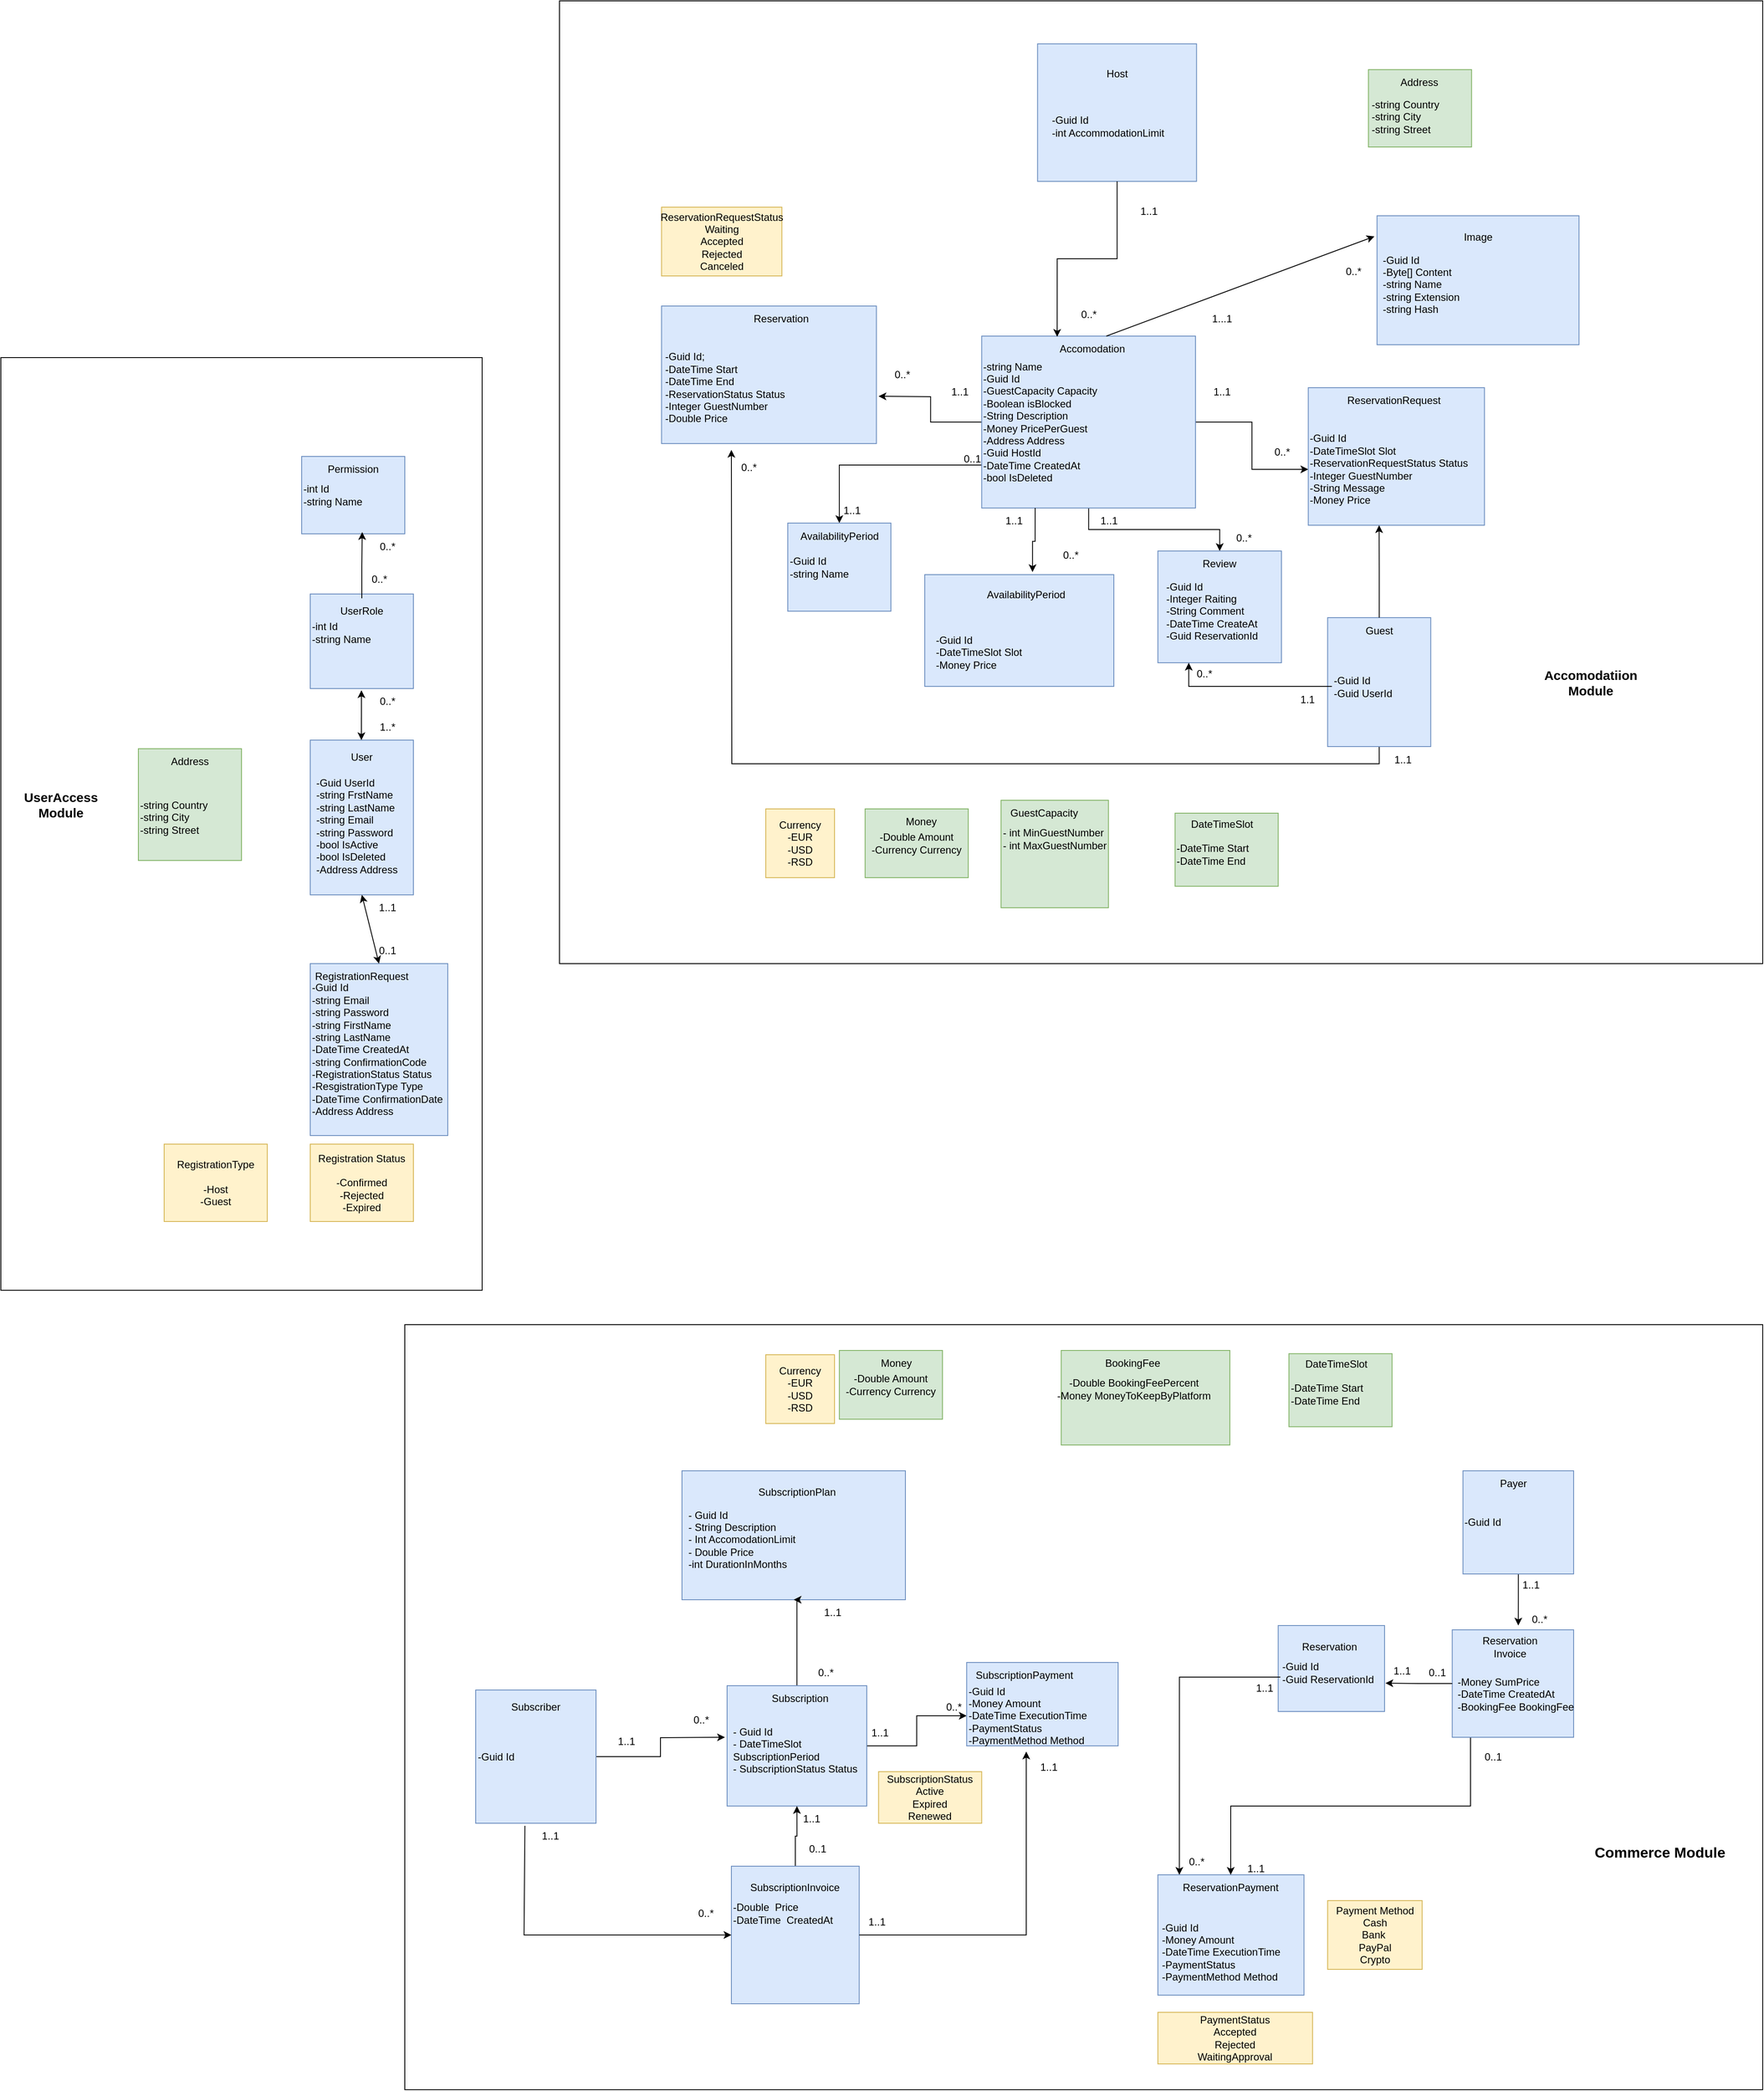 <mxfile version="24.4.4" type="device">
  <diagram id="bNPouM0vz3ZF6XvJMi3C" name="Page-2">
    <mxGraphModel dx="3240" dy="2343" grid="1" gridSize="10" guides="1" tooltips="1" connect="1" arrows="1" fold="1" page="1" pageScale="1" pageWidth="850" pageHeight="1100" math="0" shadow="0">
      <root>
        <mxCell id="0" />
        <mxCell id="1" parent="0" />
        <mxCell id="r60G-aCB3z16SjiiiJXv-68" value="" style="rounded=0;whiteSpace=wrap;html=1;" vertex="1" parent="1">
          <mxGeometry x="-100" y="-600" width="1400" height="1120" as="geometry" />
        </mxCell>
        <mxCell id="r60G-aCB3z16SjiiiJXv-67" value="" style="rounded=0;whiteSpace=wrap;html=1;" vertex="1" parent="1">
          <mxGeometry x="-280" y="940" width="1580" height="890" as="geometry" />
        </mxCell>
        <mxCell id="r60G-aCB3z16SjiiiJXv-46" value="" style="rounded=0;whiteSpace=wrap;html=1;fillColor=#d5e8d4;strokeColor=#82b366;" vertex="1" parent="1">
          <mxGeometry x="483.75" y="970" width="196.25" height="110" as="geometry" />
        </mxCell>
        <mxCell id="FAhRWrUTWEvxomt6O1hr-18" value="" style="rounded=0;whiteSpace=wrap;html=1;" parent="1" vertex="1">
          <mxGeometry x="-750" y="-185" width="560" height="1085" as="geometry" />
        </mxCell>
        <mxCell id="_s0GfuelR8Pv6rUaRuN1-4" value="" style="rounded=0;whiteSpace=wrap;html=1;fillColor=#dae8fc;strokeColor=#6c8ebf;" parent="1" vertex="1">
          <mxGeometry x="-390" y="260" width="120" height="180" as="geometry" />
        </mxCell>
        <mxCell id="_s0GfuelR8Pv6rUaRuN1-5" value="-Guid Id&lt;br&gt;-string Email&lt;br&gt;-string Password&lt;br&gt;-string FirstName&lt;br&gt;-string LastName&lt;br&gt;-DateTime CreatedAt&lt;br&gt;-string ConfirmationCode&lt;br&gt;-RegistrationStatus Status&lt;div&gt;-ResgistrationType Type&lt;/div&gt;&lt;div&gt;-DateTime ConfirmationDate&lt;/div&gt;&lt;div&gt;-Address Address&lt;/div&gt;" style="rounded=0;whiteSpace=wrap;html=1;fillColor=#dae8fc;strokeColor=#6c8ebf;align=left;" parent="1" vertex="1">
          <mxGeometry x="-390" y="520" width="160" height="200" as="geometry" />
        </mxCell>
        <mxCell id="_s0GfuelR8Pv6rUaRuN1-6" value="Registration Status&lt;br&gt;&lt;br&gt;-Confirmed&lt;br&gt;-Rejected&lt;br&gt;-Expired" style="rounded=0;whiteSpace=wrap;html=1;fillColor=#fff2cc;strokeColor=#d6b656;" parent="1" vertex="1">
          <mxGeometry x="-390" y="730" width="120" height="90" as="geometry" />
        </mxCell>
        <mxCell id="_s0GfuelR8Pv6rUaRuN1-7" value="" style="rounded=0;whiteSpace=wrap;html=1;fillColor=#dae8fc;strokeColor=#6c8ebf;" parent="1" vertex="1">
          <mxGeometry x="-390" y="90" width="120" height="110" as="geometry" />
        </mxCell>
        <mxCell id="_s0GfuelR8Pv6rUaRuN1-9" value="" style="endArrow=classic;startArrow=classic;html=1;rounded=0;entryX=0.5;entryY=1;entryDx=0;entryDy=0;exitX=0.5;exitY=0;exitDx=0;exitDy=0;" parent="1" source="_s0GfuelR8Pv6rUaRuN1-5" target="_s0GfuelR8Pv6rUaRuN1-4" edge="1">
          <mxGeometry width="50" height="50" relative="1" as="geometry">
            <mxPoint x="-340" y="380" as="sourcePoint" />
            <mxPoint x="-290" y="330" as="targetPoint" />
          </mxGeometry>
        </mxCell>
        <mxCell id="_s0GfuelR8Pv6rUaRuN1-10" value="1..1" style="text;html=1;strokeColor=none;fillColor=none;align=center;verticalAlign=middle;whiteSpace=wrap;rounded=0;" parent="1" vertex="1">
          <mxGeometry x="-330" y="440" width="60" height="30" as="geometry" />
        </mxCell>
        <mxCell id="_s0GfuelR8Pv6rUaRuN1-11" value="0..1" style="text;html=1;strokeColor=none;fillColor=none;align=center;verticalAlign=middle;whiteSpace=wrap;rounded=0;" parent="1" vertex="1">
          <mxGeometry x="-330" y="490" width="60" height="30" as="geometry" />
        </mxCell>
        <mxCell id="_s0GfuelR8Pv6rUaRuN1-12" value="" style="endArrow=classic;startArrow=classic;html=1;rounded=0;exitX=0.583;exitY=0;exitDx=0;exitDy=0;exitPerimeter=0;" parent="1" edge="1">
          <mxGeometry width="50" height="50" relative="1" as="geometry">
            <mxPoint x="-330.5" y="260" as="sourcePoint" />
            <mxPoint x="-330.46" y="202" as="targetPoint" />
          </mxGeometry>
        </mxCell>
        <mxCell id="_s0GfuelR8Pv6rUaRuN1-13" value="1..*" style="text;html=1;strokeColor=none;fillColor=none;align=center;verticalAlign=middle;whiteSpace=wrap;rounded=0;" parent="1" vertex="1">
          <mxGeometry x="-330" y="230" width="60" height="30" as="geometry" />
        </mxCell>
        <mxCell id="_s0GfuelR8Pv6rUaRuN1-16" value="0..*" style="text;html=1;strokeColor=none;fillColor=none;align=center;verticalAlign=middle;whiteSpace=wrap;rounded=0;" parent="1" vertex="1">
          <mxGeometry x="-330" y="200" width="60" height="30" as="geometry" />
        </mxCell>
        <mxCell id="_s0GfuelR8Pv6rUaRuN1-18" value="0..*" style="text;html=1;strokeColor=none;fillColor=none;align=center;verticalAlign=middle;whiteSpace=wrap;rounded=0;" parent="1" vertex="1">
          <mxGeometry x="-330" y="20" width="60" height="30" as="geometry" />
        </mxCell>
        <mxCell id="TBOq4dFRaI8e6CGrWUJy-35" style="edgeStyle=orthogonalEdgeStyle;rounded=0;orthogonalLoop=1;jettySize=auto;html=1;exitX=1;exitY=0.5;exitDx=0;exitDy=0;" parent="1" source="_s0GfuelR8Pv6rUaRuN1-22" target="TBOq4dFRaI8e6CGrWUJy-21" edge="1">
          <mxGeometry relative="1" as="geometry" />
        </mxCell>
        <mxCell id="TBOq4dFRaI8e6CGrWUJy-45" style="edgeStyle=orthogonalEdgeStyle;rounded=0;orthogonalLoop=1;jettySize=auto;html=1;" parent="1" source="_s0GfuelR8Pv6rUaRuN1-22" edge="1">
          <mxGeometry relative="1" as="geometry">
            <mxPoint x="271.25" y="-140" as="targetPoint" />
          </mxGeometry>
        </mxCell>
        <mxCell id="DBPzcr6BYaRuXdJbOCYY-12" style="edgeStyle=orthogonalEdgeStyle;rounded=0;orthogonalLoop=1;jettySize=auto;html=1;" parent="1" source="_s0GfuelR8Pv6rUaRuN1-22" target="_s0GfuelR8Pv6rUaRuN1-48" edge="1">
          <mxGeometry relative="1" as="geometry" />
        </mxCell>
        <mxCell id="r60G-aCB3z16SjiiiJXv-33" style="edgeStyle=orthogonalEdgeStyle;rounded=0;orthogonalLoop=1;jettySize=auto;html=1;exitX=0;exitY=0.75;exitDx=0;exitDy=0;entryX=0.5;entryY=0;entryDx=0;entryDy=0;" edge="1" parent="1" source="_s0GfuelR8Pv6rUaRuN1-22" target="r60G-aCB3z16SjiiiJXv-31">
          <mxGeometry relative="1" as="geometry" />
        </mxCell>
        <mxCell id="_s0GfuelR8Pv6rUaRuN1-22" value="-string Name&lt;br&gt;-Guid Id&lt;br&gt;-GuestCapacity Capacity&lt;br&gt;-Boolean isBlocked&lt;br&gt;-String Description&lt;br&gt;-Money PricePerGuest&lt;div&gt;-Address Address&lt;/div&gt;&lt;div&gt;-Guid HostId&lt;/div&gt;&lt;div&gt;-DateTime CreatedAt&lt;/div&gt;&lt;div&gt;-bool IsDeleted&lt;/div&gt;" style="rounded=0;whiteSpace=wrap;html=1;fillColor=#dae8fc;strokeColor=#6c8ebf;align=left;" parent="1" vertex="1">
          <mxGeometry x="391.25" y="-210" width="248.75" height="200" as="geometry" />
        </mxCell>
        <mxCell id="_s0GfuelR8Pv6rUaRuN1-23" value="" style="rounded=0;whiteSpace=wrap;html=1;fillColor=#dae8fc;strokeColor=#6c8ebf;" parent="1" vertex="1">
          <mxGeometry x="42.5" y="1110" width="260" height="150" as="geometry" />
        </mxCell>
        <mxCell id="_s0GfuelR8Pv6rUaRuN1-38" value="" style="rounded=0;whiteSpace=wrap;html=1;fillColor=#dae8fc;strokeColor=#6c8ebf;" parent="1" vertex="1">
          <mxGeometry x="325" y="67.5" width="220" height="130" as="geometry" />
        </mxCell>
        <mxCell id="_s0GfuelR8Pv6rUaRuN1-40" value="" style="rounded=0;whiteSpace=wrap;html=1;fillColor=#dae8fc;strokeColor=#6c8ebf;" parent="1" vertex="1">
          <mxGeometry x="456.25" y="-550" width="185" height="160" as="geometry" />
        </mxCell>
        <mxCell id="_s0GfuelR8Pv6rUaRuN1-48" value="" style="rounded=0;whiteSpace=wrap;html=1;fillColor=#dae8fc;strokeColor=#6c8ebf;" parent="1" vertex="1">
          <mxGeometry x="596.25" y="40" width="143.75" height="130" as="geometry" />
        </mxCell>
        <mxCell id="_s0GfuelR8Pv6rUaRuN1-58" value="" style="rounded=0;whiteSpace=wrap;html=1;fillColor=#dae8fc;strokeColor=#6c8ebf;" parent="1" vertex="1">
          <mxGeometry x="596.25" y="1580" width="170" height="140" as="geometry" />
        </mxCell>
        <mxCell id="_s0GfuelR8Pv6rUaRuN1-59" value="PaymentStatus&lt;br&gt;Accepted&lt;br&gt;Rejected&lt;br&gt;WaitingApproval" style="rounded=0;whiteSpace=wrap;html=1;fillColor=#fff2cc;strokeColor=#d6b656;" parent="1" vertex="1">
          <mxGeometry x="596.25" y="1740" width="180" height="60" as="geometry" />
        </mxCell>
        <mxCell id="_s0GfuelR8Pv6rUaRuN1-72" value="-Guid UserId&lt;br&gt;-string FrstName&lt;br&gt;-string LastName&lt;br&gt;-string Email&lt;br&gt;-string Password&lt;br&gt;-bool IsActive&lt;div&gt;-bool IsDeleted&lt;/div&gt;&lt;div&gt;-Address Address&lt;/div&gt;" style="text;html=1;strokeColor=none;fillColor=none;align=left;verticalAlign=middle;whiteSpace=wrap;rounded=0;" parent="1" vertex="1">
          <mxGeometry x="-385" y="330" width="100" height="60" as="geometry" />
        </mxCell>
        <mxCell id="_s0GfuelR8Pv6rUaRuN1-73" value="User" style="text;html=1;strokeColor=none;fillColor=none;align=center;verticalAlign=middle;whiteSpace=wrap;rounded=0;" parent="1" vertex="1">
          <mxGeometry x="-360" y="265" width="60" height="30" as="geometry" />
        </mxCell>
        <mxCell id="_s0GfuelR8Pv6rUaRuN1-74" value="RegistrationRequest" style="text;html=1;strokeColor=none;fillColor=none;align=center;verticalAlign=middle;whiteSpace=wrap;rounded=0;" parent="1" vertex="1">
          <mxGeometry x="-360" y="520" width="60" height="30" as="geometry" />
        </mxCell>
        <mxCell id="_s0GfuelR8Pv6rUaRuN1-77" value="UserRole" style="text;html=1;strokeColor=none;fillColor=none;align=center;verticalAlign=middle;whiteSpace=wrap;rounded=0;" parent="1" vertex="1">
          <mxGeometry x="-360" y="95" width="60" height="30" as="geometry" />
        </mxCell>
        <mxCell id="_s0GfuelR8Pv6rUaRuN1-78" value="-int Id&lt;br&gt;-string Name" style="text;html=1;strokeColor=none;fillColor=none;align=left;verticalAlign=middle;whiteSpace=wrap;rounded=0;" parent="1" vertex="1">
          <mxGeometry x="-390" y="120" width="110" height="30" as="geometry" />
        </mxCell>
        <mxCell id="_s0GfuelR8Pv6rUaRuN1-80" value="&lt;b style=&quot;font-size: 15px;&quot;&gt;UserAccess&lt;br&gt;Module&lt;/b&gt;" style="text;html=1;strokeColor=none;fillColor=none;align=center;verticalAlign=middle;whiteSpace=wrap;rounded=0;" parent="1" vertex="1">
          <mxGeometry x="-710" y="320" width="60" height="30" as="geometry" />
        </mxCell>
        <mxCell id="_s0GfuelR8Pv6rUaRuN1-81" value="SubscriptionPlan" style="text;html=1;strokeColor=none;fillColor=none;align=center;verticalAlign=middle;whiteSpace=wrap;rounded=0;" parent="1" vertex="1">
          <mxGeometry x="140" y="1120" width="72.5" height="30" as="geometry" />
        </mxCell>
        <mxCell id="_s0GfuelR8Pv6rUaRuN1-82" value="- Guid Id&lt;br&gt;- String Description&lt;br&gt;- Int AccomodationLimit&lt;br&gt;- Double Price&lt;div&gt;-int DurationInMonths&lt;/div&gt;" style="text;html=1;strokeColor=none;fillColor=none;align=left;verticalAlign=middle;whiteSpace=wrap;rounded=0;" parent="1" vertex="1">
          <mxGeometry x="47.5" y="1150" width="225" height="80" as="geometry" />
        </mxCell>
        <mxCell id="_s0GfuelR8Pv6rUaRuN1-85" value="SubscriptionStatus&lt;br&gt;Active&lt;br&gt;Expired&lt;br&gt;Renewed" style="rounded=0;whiteSpace=wrap;html=1;fillColor=#fff2cc;strokeColor=#d6b656;" parent="1" vertex="1">
          <mxGeometry x="271.25" y="1460" width="120" height="60" as="geometry" />
        </mxCell>
        <mxCell id="_s0GfuelR8Pv6rUaRuN1-87" value="ReservationPayment" style="text;html=1;strokeColor=none;fillColor=none;align=center;verticalAlign=middle;whiteSpace=wrap;rounded=0;" parent="1" vertex="1">
          <mxGeometry x="621.25" y="1580" width="120" height="30" as="geometry" />
        </mxCell>
        <mxCell id="_s0GfuelR8Pv6rUaRuN1-88" value="-Guid Id&lt;br&gt;&lt;div style=&quot;&quot;&gt;&lt;span style=&quot;background-color: initial;&quot;&gt;-Money Amount&lt;/span&gt;&lt;/div&gt;&lt;div style=&quot;&quot;&gt;&lt;span style=&quot;background-color: initial;&quot;&gt;-DateTime ExecutionTime&lt;/span&gt;&lt;/div&gt;&lt;div style=&quot;&quot;&gt;&lt;span style=&quot;background-color: initial;&quot;&gt;-PaymentStatus&lt;/span&gt;&lt;/div&gt;&lt;div style=&quot;&quot;&gt;&lt;span style=&quot;background-color: initial;&quot;&gt;-PaymentMethod Method&lt;/span&gt;&lt;/div&gt;" style="text;html=1;strokeColor=none;fillColor=none;align=left;verticalAlign=middle;whiteSpace=wrap;rounded=0;" parent="1" vertex="1">
          <mxGeometry x="598.75" y="1635" width="190" height="70" as="geometry" />
        </mxCell>
        <mxCell id="l-h6c9OV41oUHTthmCPv-2" value="&lt;span style=&quot;font-size: 17px;&quot;&gt;&lt;b&gt;Commerce Module&lt;/b&gt;&lt;/span&gt;" style="text;html=1;align=center;verticalAlign=middle;resizable=0;points=[];autosize=1;strokeColor=none;fillColor=none;" parent="1" vertex="1">
          <mxGeometry x="1090" y="1540" width="180" height="30" as="geometry" />
        </mxCell>
        <mxCell id="aOCJP5MKHENY9Ao4_h2--7" value="Review" style="text;html=1;strokeColor=none;fillColor=none;align=center;verticalAlign=middle;whiteSpace=wrap;rounded=0;" parent="1" vertex="1">
          <mxGeometry x="638.13" y="40" width="60" height="30" as="geometry" />
        </mxCell>
        <mxCell id="aOCJP5MKHENY9Ao4_h2--9" value="-Guid Id&lt;br&gt;-Integer Raiting&lt;br&gt;-String Comment&lt;br&gt;&lt;div&gt;-DateTime CreateAt&lt;/div&gt;&lt;div&gt;-Guid ReservationId&lt;/div&gt;" style="text;html=1;strokeColor=none;fillColor=none;align=left;verticalAlign=middle;whiteSpace=wrap;rounded=0;" parent="1" vertex="1">
          <mxGeometry x="603.75" y="95" width="150" height="30" as="geometry" />
        </mxCell>
        <mxCell id="TBOq4dFRaI8e6CGrWUJy-19" value="" style="rounded=0;whiteSpace=wrap;html=1;fillColor=#dae8fc;strokeColor=#6c8ebf;" parent="1" vertex="1">
          <mxGeometry x="771.25" y="-150" width="205" height="160" as="geometry" />
        </mxCell>
        <mxCell id="TBOq4dFRaI8e6CGrWUJy-20" value="ReservationRequest" style="text;html=1;strokeColor=none;fillColor=none;align=center;verticalAlign=middle;whiteSpace=wrap;rounded=0;" parent="1" vertex="1">
          <mxGeometry x="841.25" y="-150" width="60" height="30" as="geometry" />
        </mxCell>
        <mxCell id="TBOq4dFRaI8e6CGrWUJy-21" value="-Guid Id&lt;br&gt;&lt;div style=&quot;&quot;&gt;&lt;span style=&quot;background-color: initial;&quot;&gt;-DateTimeSlot Slot&lt;/span&gt;&lt;/div&gt;-ReservationRequestStatus Status&lt;br&gt;-Integer GuestNumber&lt;br&gt;-String Message&lt;div&gt;-Money Price&lt;/div&gt;" style="text;html=1;strokeColor=none;fillColor=none;align=left;verticalAlign=middle;whiteSpace=wrap;rounded=0;" parent="1" vertex="1">
          <mxGeometry x="771.25" y="-85" width="195" height="60" as="geometry" />
        </mxCell>
        <mxCell id="TBOq4dFRaI8e6CGrWUJy-24" value="Accomodation" style="text;html=1;strokeColor=none;fillColor=none;align=center;verticalAlign=middle;whiteSpace=wrap;rounded=0;" parent="1" vertex="1">
          <mxGeometry x="440" y="-210" width="160" height="30" as="geometry" />
        </mxCell>
        <mxCell id="TBOq4dFRaI8e6CGrWUJy-28" value="" style="rounded=0;whiteSpace=wrap;html=1;fillColor=#dae8fc;strokeColor=#6c8ebf;align=left;" parent="1" vertex="1">
          <mxGeometry x="851.25" y="-350" width="235" height="150" as="geometry" />
        </mxCell>
        <mxCell id="TBOq4dFRaI8e6CGrWUJy-29" value="Image" style="text;html=1;strokeColor=none;fillColor=none;align=center;verticalAlign=middle;whiteSpace=wrap;rounded=0;" parent="1" vertex="1">
          <mxGeometry x="938.75" y="-340" width="60" height="30" as="geometry" />
        </mxCell>
        <mxCell id="TBOq4dFRaI8e6CGrWUJy-30" value="-Guid Id&lt;br&gt;-Byte[] Content&lt;div&gt;-string Name&lt;/div&gt;&lt;div&gt;-string Extension&lt;/div&gt;&lt;div&gt;-string Hash&lt;/div&gt;" style="text;html=1;strokeColor=none;fillColor=none;align=left;verticalAlign=middle;whiteSpace=wrap;rounded=0;" parent="1" vertex="1">
          <mxGeometry x="856.25" y="-310" width="180" height="80" as="geometry" />
        </mxCell>
        <mxCell id="TBOq4dFRaI8e6CGrWUJy-31" value="" style="endArrow=classic;html=1;rounded=0;entryX=-0.013;entryY=0.16;entryDx=0;entryDy=0;entryPerimeter=0;" parent="1" target="TBOq4dFRaI8e6CGrWUJy-28" edge="1">
          <mxGeometry width="50" height="50" relative="1" as="geometry">
            <mxPoint x="536.25" y="-210" as="sourcePoint" />
            <mxPoint x="586.25" y="-260" as="targetPoint" />
          </mxGeometry>
        </mxCell>
        <mxCell id="TBOq4dFRaI8e6CGrWUJy-32" value="1...1" style="text;html=1;strokeColor=none;fillColor=none;align=center;verticalAlign=middle;whiteSpace=wrap;rounded=0;" parent="1" vertex="1">
          <mxGeometry x="641.25" y="-245" width="60" height="30" as="geometry" />
        </mxCell>
        <mxCell id="TBOq4dFRaI8e6CGrWUJy-33" value="0..*" style="text;html=1;strokeColor=none;fillColor=none;align=center;verticalAlign=middle;whiteSpace=wrap;rounded=0;" parent="1" vertex="1">
          <mxGeometry x="793.75" y="-300" width="60" height="30" as="geometry" />
        </mxCell>
        <mxCell id="TBOq4dFRaI8e6CGrWUJy-36" value="0..*" style="text;html=1;strokeColor=none;fillColor=none;align=center;verticalAlign=middle;whiteSpace=wrap;rounded=0;" parent="1" vertex="1">
          <mxGeometry x="711.25" y="-90" width="60" height="30" as="geometry" />
        </mxCell>
        <mxCell id="TBOq4dFRaI8e6CGrWUJy-37" value="1..1" style="text;html=1;strokeColor=none;fillColor=none;align=center;verticalAlign=middle;whiteSpace=wrap;rounded=0;" parent="1" vertex="1">
          <mxGeometry x="641.25" y="-160" width="60" height="30" as="geometry" />
        </mxCell>
        <mxCell id="TBOq4dFRaI8e6CGrWUJy-38" value="ReservationRequestStatus&lt;br&gt;Waiting&lt;br&gt;Accepted&lt;br&gt;Rejected&lt;br&gt;Canceled" style="rounded=0;whiteSpace=wrap;html=1;fillColor=#fff2cc;strokeColor=#d6b656;" parent="1" vertex="1">
          <mxGeometry x="18.75" y="-360" width="140" height="80" as="geometry" />
        </mxCell>
        <mxCell id="TBOq4dFRaI8e6CGrWUJy-39" value="" style="rounded=0;whiteSpace=wrap;html=1;fillColor=#dae8fc;strokeColor=#6c8ebf;" parent="1" vertex="1">
          <mxGeometry x="18.75" y="-245" width="250" height="160" as="geometry" />
        </mxCell>
        <mxCell id="TBOq4dFRaI8e6CGrWUJy-40" value="Reservation" style="text;html=1;strokeColor=none;fillColor=none;align=center;verticalAlign=middle;whiteSpace=wrap;rounded=0;" parent="1" vertex="1">
          <mxGeometry x="78.75" y="-245" width="157.5" height="30" as="geometry" />
        </mxCell>
        <mxCell id="TBOq4dFRaI8e6CGrWUJy-41" value="-Guid Id;&lt;br&gt;-DateTime Start&lt;br&gt;-DateTime End&lt;br&gt;-ReservationStatus Status&lt;br&gt;-Integer GuestNumber&lt;br&gt;-Double Price" style="text;html=1;strokeColor=none;fillColor=none;align=left;verticalAlign=middle;whiteSpace=wrap;rounded=0;" parent="1" vertex="1">
          <mxGeometry x="21.25" y="-165" width="240" height="30" as="geometry" />
        </mxCell>
        <mxCell id="TBOq4dFRaI8e6CGrWUJy-42" value="AvailabilityPeriod" style="text;html=1;strokeColor=none;fillColor=none;align=center;verticalAlign=middle;whiteSpace=wrap;rounded=0;" parent="1" vertex="1">
          <mxGeometry x="412.5" y="75.5" width="60" height="30" as="geometry" />
        </mxCell>
        <mxCell id="TBOq4dFRaI8e6CGrWUJy-43" value="-Guid Id&lt;br&gt;-DateTimeSlot Slot&lt;br&gt;-Money Price" style="text;html=1;strokeColor=none;fillColor=none;align=left;verticalAlign=middle;whiteSpace=wrap;rounded=0;" parent="1" vertex="1">
          <mxGeometry x="336.25" y="127.5" width="220" height="60" as="geometry" />
        </mxCell>
        <mxCell id="TBOq4dFRaI8e6CGrWUJy-46" value="0..*" style="text;html=1;strokeColor=none;fillColor=none;align=center;verticalAlign=middle;whiteSpace=wrap;rounded=0;" parent="1" vertex="1">
          <mxGeometry x="268.75" y="-180" width="60" height="30" as="geometry" />
        </mxCell>
        <mxCell id="TBOq4dFRaI8e6CGrWUJy-47" value="1..1" style="text;html=1;strokeColor=none;fillColor=none;align=center;verticalAlign=middle;whiteSpace=wrap;rounded=0;" parent="1" vertex="1">
          <mxGeometry x="336.25" y="-160" width="60" height="30" as="geometry" />
        </mxCell>
        <mxCell id="TBOq4dFRaI8e6CGrWUJy-53" style="edgeStyle=orthogonalEdgeStyle;rounded=0;orthogonalLoop=1;jettySize=auto;html=1;exitX=0.25;exitY=1;exitDx=0;exitDy=0;entryX=0.57;entryY=-0.023;entryDx=0;entryDy=0;entryPerimeter=0;" parent="1" source="_s0GfuelR8Pv6rUaRuN1-22" target="_s0GfuelR8Pv6rUaRuN1-38" edge="1">
          <mxGeometry relative="1" as="geometry" />
        </mxCell>
        <mxCell id="TBOq4dFRaI8e6CGrWUJy-54" value="0..*" style="text;html=1;strokeColor=none;fillColor=none;align=center;verticalAlign=middle;whiteSpace=wrap;rounded=0;" parent="1" vertex="1">
          <mxGeometry x="465" y="30" width="60" height="30" as="geometry" />
        </mxCell>
        <mxCell id="TBOq4dFRaI8e6CGrWUJy-55" value="1..1" style="text;html=1;strokeColor=none;fillColor=none;align=center;verticalAlign=middle;whiteSpace=wrap;rounded=0;" parent="1" vertex="1">
          <mxGeometry x="398.75" y="-10" width="60" height="30" as="geometry" />
        </mxCell>
        <mxCell id="Hsva8Na3B20kNWSOzwPm-1" value="Host" style="text;html=1;strokeColor=none;fillColor=none;align=center;verticalAlign=middle;whiteSpace=wrap;rounded=0;" parent="1" vertex="1">
          <mxGeometry x="518.75" y="-530" width="60" height="30" as="geometry" />
        </mxCell>
        <mxCell id="Hsva8Na3B20kNWSOzwPm-2" value="-Guid Id&lt;br style=&quot;border-color: var(--border-color);&quot;&gt;&lt;span style=&quot;&quot;&gt;-int AccommodationLimit&lt;/span&gt;" style="text;html=1;strokeColor=none;fillColor=none;align=left;verticalAlign=middle;whiteSpace=wrap;rounded=0;" parent="1" vertex="1">
          <mxGeometry x="471.25" y="-469" width="145" height="30" as="geometry" />
        </mxCell>
        <mxCell id="Hsva8Na3B20kNWSOzwPm-22" style="edgeStyle=orthogonalEdgeStyle;rounded=0;orthogonalLoop=1;jettySize=auto;html=1;" parent="1" source="Hsva8Na3B20kNWSOzwPm-14" edge="1">
          <mxGeometry relative="1" as="geometry">
            <mxPoint x="92.5" y="1420" as="targetPoint" />
          </mxGeometry>
        </mxCell>
        <mxCell id="Hsva8Na3B20kNWSOzwPm-14" value="&lt;div style=&quot;&quot;&gt;&lt;span style=&quot;background-color: initial;&quot;&gt;-Guid Id&lt;/span&gt;&lt;/div&gt;" style="rounded=0;whiteSpace=wrap;html=1;fillColor=#dae8fc;strokeColor=#6c8ebf;align=left;" parent="1" vertex="1">
          <mxGeometry x="-197.5" y="1365" width="140" height="155" as="geometry" />
        </mxCell>
        <mxCell id="Hsva8Na3B20kNWSOzwPm-15" value="Subscriber" style="text;html=1;strokeColor=none;fillColor=none;align=center;verticalAlign=middle;whiteSpace=wrap;rounded=0;" parent="1" vertex="1">
          <mxGeometry x="-168.75" y="1370" width="82.5" height="30" as="geometry" />
        </mxCell>
        <mxCell id="Hsva8Na3B20kNWSOzwPm-23" style="edgeStyle=orthogonalEdgeStyle;rounded=0;orthogonalLoop=1;jettySize=auto;html=1;entryX=0.5;entryY=1;entryDx=0;entryDy=0;" parent="1" source="Hsva8Na3B20kNWSOzwPm-17" target="_s0GfuelR8Pv6rUaRuN1-23" edge="1">
          <mxGeometry relative="1" as="geometry">
            <Array as="points">
              <mxPoint x="176.5" y="1260" />
            </Array>
          </mxGeometry>
        </mxCell>
        <mxCell id="r60G-aCB3z16SjiiiJXv-56" value="" style="edgeStyle=orthogonalEdgeStyle;rounded=0;orthogonalLoop=1;jettySize=auto;html=1;" edge="1" parent="1" source="Hsva8Na3B20kNWSOzwPm-17" target="r60G-aCB3z16SjiiiJXv-55">
          <mxGeometry relative="1" as="geometry" />
        </mxCell>
        <mxCell id="Hsva8Na3B20kNWSOzwPm-17" value="" style="rounded=0;whiteSpace=wrap;html=1;fillColor=#dae8fc;strokeColor=#6c8ebf;" parent="1" vertex="1">
          <mxGeometry x="95" y="1360" width="162.5" height="140" as="geometry" />
        </mxCell>
        <mxCell id="Hsva8Na3B20kNWSOzwPm-18" value="Subscription" style="text;html=1;strokeColor=none;fillColor=none;align=center;verticalAlign=middle;whiteSpace=wrap;rounded=0;" parent="1" vertex="1">
          <mxGeometry x="150" y="1360" width="60" height="30" as="geometry" />
        </mxCell>
        <mxCell id="Hsva8Na3B20kNWSOzwPm-24" value="1..1" style="text;html=1;strokeColor=none;fillColor=none;align=center;verticalAlign=middle;whiteSpace=wrap;rounded=0;" parent="1" vertex="1">
          <mxGeometry x="-52.5" y="1410" width="60" height="30" as="geometry" />
        </mxCell>
        <mxCell id="Hsva8Na3B20kNWSOzwPm-25" value="0..*" style="text;html=1;strokeColor=none;fillColor=none;align=center;verticalAlign=middle;whiteSpace=wrap;rounded=0;" parent="1" vertex="1">
          <mxGeometry x="35" y="1385" width="60" height="30" as="geometry" />
        </mxCell>
        <mxCell id="Hsva8Na3B20kNWSOzwPm-26" value="0..*" style="text;html=1;strokeColor=none;fillColor=none;align=center;verticalAlign=middle;whiteSpace=wrap;rounded=0;" parent="1" vertex="1">
          <mxGeometry x="180" y="1330" width="60" height="30" as="geometry" />
        </mxCell>
        <mxCell id="Hsva8Na3B20kNWSOzwPm-27" value="1..1" style="text;html=1;strokeColor=none;fillColor=none;align=center;verticalAlign=middle;whiteSpace=wrap;rounded=0;" parent="1" vertex="1">
          <mxGeometry x="187.5" y="1260" width="60" height="30" as="geometry" />
        </mxCell>
        <mxCell id="Hsva8Na3B20kNWSOzwPm-28" value="&lt;div style=&quot;&quot;&gt;&lt;span style=&quot;background-color: initial;&quot;&gt;- Guid Id&lt;/span&gt;&lt;/div&gt;&lt;div style=&quot;&quot;&gt;&lt;span style=&quot;background-color: initial;&quot;&gt;- DateTimeSlot SubscriptionPeriod&lt;/span&gt;&lt;/div&gt;&lt;div style=&quot;&quot;&gt;&lt;span style=&quot;background-color: initial;&quot;&gt;- SubscriptionStatus Status&lt;/span&gt;&lt;/div&gt;" style="text;html=1;strokeColor=none;fillColor=none;align=left;verticalAlign=middle;whiteSpace=wrap;rounded=0;" parent="1" vertex="1">
          <mxGeometry x="100" y="1420" width="162.5" height="30" as="geometry" />
        </mxCell>
        <mxCell id="zJm9DNRNjVlgEUF4AVjP-33" style="edgeStyle=orthogonalEdgeStyle;rounded=0;orthogonalLoop=1;jettySize=auto;html=1;" parent="1" source="Hsva8Na3B20kNWSOzwPm-32" edge="1">
          <mxGeometry relative="1" as="geometry">
            <mxPoint x="1015.625" y="1290" as="targetPoint" />
          </mxGeometry>
        </mxCell>
        <mxCell id="Hsva8Na3B20kNWSOzwPm-32" value="&lt;div style=&quot;&quot;&gt;&lt;span style=&quot;background-color: initial;&quot;&gt;-Guid Id&lt;/span&gt;&lt;/div&gt;" style="rounded=0;whiteSpace=wrap;html=1;fillColor=#dae8fc;strokeColor=#6c8ebf;align=left;" parent="1" vertex="1">
          <mxGeometry x="951.25" y="1110" width="128.75" height="120" as="geometry" />
        </mxCell>
        <mxCell id="Hsva8Na3B20kNWSOzwPm-33" value="Payer" style="text;html=1;strokeColor=none;fillColor=none;align=center;verticalAlign=middle;whiteSpace=wrap;rounded=0;" parent="1" vertex="1">
          <mxGeometry x="980" y="1110" width="60" height="30" as="geometry" />
        </mxCell>
        <mxCell id="Hsva8Na3B20kNWSOzwPm-39" style="edgeStyle=orthogonalEdgeStyle;rounded=0;orthogonalLoop=1;jettySize=auto;html=1;entryX=0.353;entryY=0.004;entryDx=0;entryDy=0;entryPerimeter=0;" parent="1" source="_s0GfuelR8Pv6rUaRuN1-40" target="_s0GfuelR8Pv6rUaRuN1-22" edge="1">
          <mxGeometry relative="1" as="geometry" />
        </mxCell>
        <mxCell id="Hsva8Na3B20kNWSOzwPm-40" value="1..1" style="text;html=1;strokeColor=none;fillColor=none;align=center;verticalAlign=middle;whiteSpace=wrap;rounded=0;" parent="1" vertex="1">
          <mxGeometry x="556.25" y="-370" width="60" height="30" as="geometry" />
        </mxCell>
        <mxCell id="Hsva8Na3B20kNWSOzwPm-41" value="0..*" style="text;html=1;strokeColor=none;fillColor=none;align=center;verticalAlign=middle;whiteSpace=wrap;rounded=0;" parent="1" vertex="1">
          <mxGeometry x="486.25" y="-250" width="60" height="30" as="geometry" />
        </mxCell>
        <mxCell id="Jm-KTkyLSJEUrd4OAcMt-3" value="" style="whiteSpace=wrap;html=1;fillColor=#d5e8d4;strokeColor=#82b366;" parent="1" vertex="1">
          <mxGeometry x="841.25" y="-520" width="120" height="90" as="geometry" />
        </mxCell>
        <mxCell id="Jm-KTkyLSJEUrd4OAcMt-4" value="Address" style="text;html=1;strokeColor=none;fillColor=none;align=center;verticalAlign=middle;whiteSpace=wrap;rounded=0;" parent="1" vertex="1">
          <mxGeometry x="868.75" y="-520" width="62.5" height="30" as="geometry" />
        </mxCell>
        <mxCell id="Jm-KTkyLSJEUrd4OAcMt-5" value="&lt;br&gt;-string Country&lt;br&gt;-string City&lt;br&gt;-string Street&lt;div&gt;&lt;br/&gt;&lt;/div&gt;" style="text;html=1;align=left;verticalAlign=middle;resizable=0;points=[];autosize=1;strokeColor=none;fillColor=none;" parent="1" vertex="1">
          <mxGeometry x="843.13" y="-510" width="100" height="90" as="geometry" />
        </mxCell>
        <mxCell id="FAhRWrUTWEvxomt6O1hr-1" value="-int Id&lt;br&gt;-string Name" style="rounded=0;whiteSpace=wrap;html=1;fillColor=#dae8fc;strokeColor=#6c8ebf;align=left;" parent="1" vertex="1">
          <mxGeometry x="-400" y="-70" width="120" height="90" as="geometry" />
        </mxCell>
        <mxCell id="FAhRWrUTWEvxomt6O1hr-2" value="Permission" style="text;html=1;strokeColor=none;fillColor=none;align=center;verticalAlign=middle;whiteSpace=wrap;rounded=0;" parent="1" vertex="1">
          <mxGeometry x="-370" y="-70" width="60" height="30" as="geometry" />
        </mxCell>
        <mxCell id="FAhRWrUTWEvxomt6O1hr-3" style="edgeStyle=orthogonalEdgeStyle;rounded=0;orthogonalLoop=1;jettySize=auto;html=1;entryX=0.587;entryY=0.978;entryDx=0;entryDy=0;entryPerimeter=0;" parent="1" source="_s0GfuelR8Pv6rUaRuN1-77" target="FAhRWrUTWEvxomt6O1hr-1" edge="1">
          <mxGeometry relative="1" as="geometry" />
        </mxCell>
        <mxCell id="FAhRWrUTWEvxomt6O1hr-4" value="0..*" style="text;html=1;align=center;verticalAlign=middle;resizable=0;points=[];autosize=1;strokeColor=none;fillColor=none;" parent="1" vertex="1">
          <mxGeometry x="-330" y="58" width="40" height="30" as="geometry" />
        </mxCell>
        <mxCell id="DBPzcr6BYaRuXdJbOCYY-16" style="edgeStyle=orthogonalEdgeStyle;rounded=0;orthogonalLoop=1;jettySize=auto;html=1;exitX=0.5;exitY=1;exitDx=0;exitDy=0;" parent="1" source="DBPzcr6BYaRuXdJbOCYY-1" edge="1">
          <mxGeometry relative="1" as="geometry">
            <mxPoint x="100" y="-77.647" as="targetPoint" />
          </mxGeometry>
        </mxCell>
        <mxCell id="DBPzcr6BYaRuXdJbOCYY-1" value="" style="rounded=0;whiteSpace=wrap;html=1;fillColor=#dae8fc;strokeColor=#6c8ebf;" parent="1" vertex="1">
          <mxGeometry x="793.75" y="117.5" width="120" height="150" as="geometry" />
        </mxCell>
        <mxCell id="DBPzcr6BYaRuXdJbOCYY-2" value="Guest" style="text;html=1;strokeColor=none;fillColor=none;align=center;verticalAlign=middle;whiteSpace=wrap;rounded=0;" parent="1" vertex="1">
          <mxGeometry x="823.75" y="117.5" width="60" height="30" as="geometry" />
        </mxCell>
        <mxCell id="DBPzcr6BYaRuXdJbOCYY-9" style="edgeStyle=orthogonalEdgeStyle;rounded=0;orthogonalLoop=1;jettySize=auto;html=1;entryX=0.25;entryY=1;entryDx=0;entryDy=0;" parent="1" source="DBPzcr6BYaRuXdJbOCYY-3" target="_s0GfuelR8Pv6rUaRuN1-48" edge="1">
          <mxGeometry relative="1" as="geometry" />
        </mxCell>
        <mxCell id="DBPzcr6BYaRuXdJbOCYY-3" value="-Guid Id&lt;br&gt;-Guid UserId" style="text;html=1;strokeColor=none;fillColor=none;align=left;verticalAlign=middle;whiteSpace=wrap;rounded=0;" parent="1" vertex="1">
          <mxGeometry x="798.75" y="167.5" width="100" height="60" as="geometry" />
        </mxCell>
        <mxCell id="DBPzcr6BYaRuXdJbOCYY-6" style="edgeStyle=orthogonalEdgeStyle;rounded=0;orthogonalLoop=1;jettySize=auto;html=1;entryX=0.402;entryY=1;entryDx=0;entryDy=0;entryPerimeter=0;" parent="1" source="DBPzcr6BYaRuXdJbOCYY-2" target="TBOq4dFRaI8e6CGrWUJy-19" edge="1">
          <mxGeometry relative="1" as="geometry" />
        </mxCell>
        <mxCell id="DBPzcr6BYaRuXdJbOCYY-10" value="0..*" style="text;html=1;align=center;verticalAlign=middle;resizable=0;points=[];autosize=1;strokeColor=none;fillColor=none;" parent="1" vertex="1">
          <mxGeometry x="630" y="168" width="40" height="30" as="geometry" />
        </mxCell>
        <mxCell id="DBPzcr6BYaRuXdJbOCYY-11" value="1.1" style="text;html=1;align=center;verticalAlign=middle;resizable=0;points=[];autosize=1;strokeColor=none;fillColor=none;" parent="1" vertex="1">
          <mxGeometry x="750" y="198" width="40" height="30" as="geometry" />
        </mxCell>
        <mxCell id="DBPzcr6BYaRuXdJbOCYY-13" value="0..*" style="text;html=1;align=center;verticalAlign=middle;resizable=0;points=[];autosize=1;strokeColor=none;fillColor=none;" parent="1" vertex="1">
          <mxGeometry x="676.25" y="10" width="40" height="30" as="geometry" />
        </mxCell>
        <mxCell id="DBPzcr6BYaRuXdJbOCYY-14" value="1..1" style="text;html=1;align=center;verticalAlign=middle;resizable=0;points=[];autosize=1;strokeColor=none;fillColor=none;" parent="1" vertex="1">
          <mxGeometry x="518.75" y="-10" width="40" height="30" as="geometry" />
        </mxCell>
        <mxCell id="DBPzcr6BYaRuXdJbOCYY-17" value="0..*" style="text;html=1;align=center;verticalAlign=middle;resizable=0;points=[];autosize=1;strokeColor=none;fillColor=none;" parent="1" vertex="1">
          <mxGeometry x="100" y="-72" width="40" height="30" as="geometry" />
        </mxCell>
        <mxCell id="DBPzcr6BYaRuXdJbOCYY-18" value="1..1" style="text;html=1;align=center;verticalAlign=middle;resizable=0;points=[];autosize=1;strokeColor=none;fillColor=none;" parent="1" vertex="1">
          <mxGeometry x="861.25" y="267.5" width="40" height="30" as="geometry" />
        </mxCell>
        <mxCell id="_UdqoNWGLz1dsp_obrf0-2" value="&lt;span style=&quot;font-size: 15px;&quot;&gt;&lt;b&gt;Accomodatiion Module&lt;/b&gt;&lt;/span&gt;" style="text;html=1;strokeColor=none;fillColor=none;align=center;verticalAlign=middle;whiteSpace=wrap;rounded=0;" parent="1" vertex="1">
          <mxGeometry x="1070" y="177.5" width="60" height="30" as="geometry" />
        </mxCell>
        <mxCell id="zJm9DNRNjVlgEUF4AVjP-8" style="edgeStyle=orthogonalEdgeStyle;rounded=0;orthogonalLoop=1;jettySize=auto;html=1;entryX=0.5;entryY=1;entryDx=0;entryDy=0;" parent="1" source="zJm9DNRNjVlgEUF4AVjP-1" target="Hsva8Na3B20kNWSOzwPm-17" edge="1">
          <mxGeometry relative="1" as="geometry" />
        </mxCell>
        <mxCell id="zJm9DNRNjVlgEUF4AVjP-1" value="" style="rounded=0;whiteSpace=wrap;html=1;fillColor=#dae8fc;strokeColor=#6c8ebf;" parent="1" vertex="1">
          <mxGeometry x="100" y="1570" width="148.75" height="160" as="geometry" />
        </mxCell>
        <mxCell id="zJm9DNRNjVlgEUF4AVjP-2" value="SubscriptionInvoice" style="text;html=1;strokeColor=none;fillColor=none;align=center;verticalAlign=middle;whiteSpace=wrap;rounded=0;" parent="1" vertex="1">
          <mxGeometry x="144.38" y="1580" width="60" height="30" as="geometry" />
        </mxCell>
        <mxCell id="zJm9DNRNjVlgEUF4AVjP-5" value="-Double&amp;nbsp; Price&lt;br&gt;-DateTime&amp;nbsp; CreatedAt" style="text;html=1;strokeColor=none;fillColor=none;align=left;verticalAlign=middle;whiteSpace=wrap;rounded=0;" parent="1" vertex="1">
          <mxGeometry x="100" y="1610" width="128.75" height="30" as="geometry" />
        </mxCell>
        <mxCell id="zJm9DNRNjVlgEUF4AVjP-7" value="Payment Method&lt;br&gt;Cash&lt;br&gt;Bank&amp;nbsp;&lt;br&gt;PayPal&lt;br&gt;Crypto" style="rounded=0;whiteSpace=wrap;html=1;fillColor=#fff2cc;strokeColor=#d6b656;" parent="1" vertex="1">
          <mxGeometry x="793.75" y="1610" width="110" height="80" as="geometry" />
        </mxCell>
        <mxCell id="zJm9DNRNjVlgEUF4AVjP-15" value="" style="endArrow=classic;html=1;rounded=0;entryX=0;entryY=0.5;entryDx=0;entryDy=0;exitX=0.409;exitY=1.019;exitDx=0;exitDy=0;exitPerimeter=0;" parent="1" source="Hsva8Na3B20kNWSOzwPm-14" target="zJm9DNRNjVlgEUF4AVjP-1" edge="1">
          <mxGeometry width="50" height="50" relative="1" as="geometry">
            <mxPoint x="-141.25" y="1530" as="sourcePoint" />
            <mxPoint x="-141.25" y="1680" as="targetPoint" />
            <Array as="points">
              <mxPoint x="-141.25" y="1650" />
            </Array>
          </mxGeometry>
        </mxCell>
        <mxCell id="zJm9DNRNjVlgEUF4AVjP-16" value="1..1" style="text;html=1;align=center;verticalAlign=middle;resizable=0;points=[];autosize=1;strokeColor=none;fillColor=none;" parent="1" vertex="1">
          <mxGeometry x="172.5" y="1500" width="40" height="30" as="geometry" />
        </mxCell>
        <mxCell id="zJm9DNRNjVlgEUF4AVjP-17" value="0..1" style="text;html=1;align=center;verticalAlign=middle;resizable=0;points=[];autosize=1;strokeColor=none;fillColor=none;" parent="1" vertex="1">
          <mxGeometry x="180" y="1535" width="40" height="30" as="geometry" />
        </mxCell>
        <mxCell id="zJm9DNRNjVlgEUF4AVjP-18" value="0..*" style="text;html=1;align=center;verticalAlign=middle;resizable=0;points=[];autosize=1;strokeColor=none;fillColor=none;" parent="1" vertex="1">
          <mxGeometry x="50" y="1610" width="40" height="30" as="geometry" />
        </mxCell>
        <mxCell id="zJm9DNRNjVlgEUF4AVjP-19" value="1..1" style="text;html=1;align=center;verticalAlign=middle;resizable=0;points=[];autosize=1;strokeColor=none;fillColor=none;" parent="1" vertex="1">
          <mxGeometry x="-131.25" y="1520" width="40" height="30" as="geometry" />
        </mxCell>
        <mxCell id="zJm9DNRNjVlgEUF4AVjP-21" value="" style="rounded=0;whiteSpace=wrap;html=1;fillColor=#dae8fc;strokeColor=#6c8ebf;" parent="1" vertex="1">
          <mxGeometry x="736.25" y="1290" width="123.75" height="100" as="geometry" />
        </mxCell>
        <mxCell id="zJm9DNRNjVlgEUF4AVjP-22" value="Reservation" style="text;html=1;strokeColor=none;fillColor=none;align=center;verticalAlign=middle;whiteSpace=wrap;rounded=0;" parent="1" vertex="1">
          <mxGeometry x="766.25" y="1300" width="60" height="30" as="geometry" />
        </mxCell>
        <mxCell id="JXgSODQolpslcYoU47tO-2" style="edgeStyle=orthogonalEdgeStyle;rounded=0;orthogonalLoop=1;jettySize=auto;html=1;entryX=0;entryY=0;entryDx=0;entryDy=0;" parent="1" source="zJm9DNRNjVlgEUF4AVjP-23" target="_s0GfuelR8Pv6rUaRuN1-87" edge="1">
          <mxGeometry relative="1" as="geometry">
            <Array as="points">
              <mxPoint x="621" y="1350" />
            </Array>
          </mxGeometry>
        </mxCell>
        <mxCell id="zJm9DNRNjVlgEUF4AVjP-23" value="-Guid Id&lt;br&gt;-Guid ReservationId" style="text;html=1;strokeColor=none;fillColor=none;align=left;verticalAlign=middle;whiteSpace=wrap;rounded=0;" parent="1" vertex="1">
          <mxGeometry x="738.75" y="1330" width="111.25" height="30" as="geometry" />
        </mxCell>
        <mxCell id="zJm9DNRNjVlgEUF4AVjP-30" style="edgeStyle=orthogonalEdgeStyle;rounded=0;orthogonalLoop=1;jettySize=auto;html=1;exitX=0;exitY=1;exitDx=0;exitDy=0;" parent="1" source="zJm9DNRNjVlgEUF4AVjP-24" target="_s0GfuelR8Pv6rUaRuN1-58" edge="1">
          <mxGeometry relative="1" as="geometry">
            <Array as="points">
              <mxPoint x="960" y="1420" />
              <mxPoint x="960" y="1500" />
              <mxPoint x="681" y="1500" />
            </Array>
          </mxGeometry>
        </mxCell>
        <mxCell id="zJm9DNRNjVlgEUF4AVjP-24" value="" style="rounded=0;whiteSpace=wrap;html=1;fillColor=#dae8fc;strokeColor=#6c8ebf;" parent="1" vertex="1">
          <mxGeometry x="938.75" y="1295" width="141.25" height="125" as="geometry" />
        </mxCell>
        <mxCell id="zJm9DNRNjVlgEUF4AVjP-25" value="Reservation Invoice" style="text;html=1;strokeColor=none;fillColor=none;align=center;verticalAlign=middle;whiteSpace=wrap;rounded=0;" parent="1" vertex="1">
          <mxGeometry x="976.25" y="1300" width="60" height="30" as="geometry" />
        </mxCell>
        <mxCell id="zJm9DNRNjVlgEUF4AVjP-26" value="-Money SumPrice&lt;br&gt;-DateTime CreatedAt&lt;br&gt;-BookingFee BookingFee" style="text;html=1;strokeColor=none;fillColor=none;align=left;verticalAlign=middle;whiteSpace=wrap;rounded=0;" parent="1" vertex="1">
          <mxGeometry x="943.13" y="1355" width="156.87" height="30" as="geometry" />
        </mxCell>
        <mxCell id="zJm9DNRNjVlgEUF4AVjP-27" style="edgeStyle=orthogonalEdgeStyle;rounded=0;orthogonalLoop=1;jettySize=auto;html=1;exitX=0;exitY=0.5;exitDx=0;exitDy=0;entryX=1.008;entryY=0.67;entryDx=0;entryDy=0;entryPerimeter=0;" parent="1" source="zJm9DNRNjVlgEUF4AVjP-24" target="zJm9DNRNjVlgEUF4AVjP-21" edge="1">
          <mxGeometry relative="1" as="geometry" />
        </mxCell>
        <mxCell id="zJm9DNRNjVlgEUF4AVjP-28" value="1..1" style="text;html=1;align=center;verticalAlign=middle;resizable=0;points=[];autosize=1;strokeColor=none;fillColor=none;" parent="1" vertex="1">
          <mxGeometry x="860" y="1328" width="40" height="30" as="geometry" />
        </mxCell>
        <mxCell id="zJm9DNRNjVlgEUF4AVjP-29" value="0..1" style="text;html=1;align=center;verticalAlign=middle;resizable=0;points=[];autosize=1;strokeColor=none;fillColor=none;" parent="1" vertex="1">
          <mxGeometry x="901.25" y="1330" width="40" height="30" as="geometry" />
        </mxCell>
        <mxCell id="zJm9DNRNjVlgEUF4AVjP-31" value="1..1" style="text;html=1;align=center;verticalAlign=middle;resizable=0;points=[];autosize=1;strokeColor=none;fillColor=none;" parent="1" vertex="1">
          <mxGeometry x="690" y="1558" width="40" height="30" as="geometry" />
        </mxCell>
        <mxCell id="zJm9DNRNjVlgEUF4AVjP-32" value="0..1" style="text;html=1;align=center;verticalAlign=middle;resizable=0;points=[];autosize=1;strokeColor=none;fillColor=none;" parent="1" vertex="1">
          <mxGeometry x="966.25" y="1427.5" width="40" height="30" as="geometry" />
        </mxCell>
        <mxCell id="zJm9DNRNjVlgEUF4AVjP-34" value="1..1" style="text;html=1;align=center;verticalAlign=middle;resizable=0;points=[];autosize=1;strokeColor=none;fillColor=none;" parent="1" vertex="1">
          <mxGeometry x="1010" y="1228" width="40" height="30" as="geometry" />
        </mxCell>
        <mxCell id="zJm9DNRNjVlgEUF4AVjP-35" value="0..*" style="text;html=1;align=center;verticalAlign=middle;resizable=0;points=[];autosize=1;strokeColor=none;fillColor=none;" parent="1" vertex="1">
          <mxGeometry x="1020" y="1268" width="40" height="30" as="geometry" />
        </mxCell>
        <mxCell id="JXgSODQolpslcYoU47tO-3" value="0..*" style="text;html=1;align=center;verticalAlign=middle;resizable=0;points=[];autosize=1;strokeColor=none;fillColor=none;" parent="1" vertex="1">
          <mxGeometry x="621.25" y="1550" width="40" height="30" as="geometry" />
        </mxCell>
        <mxCell id="JXgSODQolpslcYoU47tO-4" value="1..1" style="text;html=1;align=center;verticalAlign=middle;resizable=0;points=[];autosize=1;strokeColor=none;fillColor=none;" parent="1" vertex="1">
          <mxGeometry x="700" y="1348" width="40" height="30" as="geometry" />
        </mxCell>
        <mxCell id="r60G-aCB3z16SjiiiJXv-3" value="&lt;span style=&quot;color: rgba(0, 0, 0, 0); font-family: monospace; font-size: 0px; text-align: start; text-wrap: nowrap;&quot;&gt;%3CmxGraphModel%3E%3Croot%3E%3CmxCell%20id%3D%220%22%2F%3E%3CmxCell%20id%3D%221%22%20parent%3D%220%22%2F%3E%3CmxCell%20id%3D%222%22%20value%3D%22%26lt%3Bbr%26gt%3B-string%20Country%26lt%3Bbr%26gt%3B-string%20City%26lt%3Bbr%26gt%3B-string%20Street%26lt%3Bdiv%26gt%3B%26lt%3Bbr%2F%26gt%3B%26lt%3B%2Fdiv%26gt%3B%22%20style%3D%22text%3Bhtml%3D1%3Balign%3Dleft%3BverticalAlign%3Dmiddle%3Bresizable%3D0%3Bpoints%3D%5B%5D%3Bautosize%3D1%3BstrokeColor%3Dnone%3BfillColor%3Dnone%3B%22%20vertex%3D%221%22%20parent%3D%221%22%3E%3CmxGeometry%20x%3D%22841.25%22%20y%3D%22-510%22%20width%3D%22100%22%20height%3D%2290%22%20as%3D%22geometry%22%2F%3E%3C%2FmxCell%3E%3C%2Froot%3E%3C%2FmxGraphModel%3E&lt;/span&gt;" style="rounded=0;whiteSpace=wrap;html=1;fillColor=#d5e8d4;strokeColor=#82b366;" vertex="1" parent="1">
          <mxGeometry x="-590" y="270" width="120" height="130" as="geometry" />
        </mxCell>
        <mxCell id="r60G-aCB3z16SjiiiJXv-4" value="Address" style="text;html=1;align=center;verticalAlign=middle;whiteSpace=wrap;rounded=0;" vertex="1" parent="1">
          <mxGeometry x="-560" y="270" width="60" height="30" as="geometry" />
        </mxCell>
        <mxCell id="r60G-aCB3z16SjiiiJXv-5" value="&lt;br&gt;-string Country&lt;br&gt;-string City&lt;br&gt;-string Street&lt;div&gt;&lt;br/&gt;&lt;/div&gt;" style="text;html=1;align=left;verticalAlign=middle;resizable=0;points=[];autosize=1;strokeColor=none;fillColor=none;" vertex="1" parent="1">
          <mxGeometry x="-590" y="305" width="100" height="90" as="geometry" />
        </mxCell>
        <mxCell id="r60G-aCB3z16SjiiiJXv-21" value="RegistrationType&lt;br&gt;&lt;br&gt;-Host&lt;br&gt;-Guest" style="rounded=0;whiteSpace=wrap;html=1;fillColor=#fff2cc;strokeColor=#d6b656;" vertex="1" parent="1">
          <mxGeometry x="-560" y="730" width="120" height="90" as="geometry" />
        </mxCell>
        <mxCell id="r60G-aCB3z16SjiiiJXv-22" value="" style="rounded=0;whiteSpace=wrap;html=1;fillColor=#d5e8d4;strokeColor=#82b366;" vertex="1" parent="1">
          <mxGeometry x="255.62" y="340" width="120" height="80" as="geometry" />
        </mxCell>
        <mxCell id="r60G-aCB3z16SjiiiJXv-23" value="Money" style="text;html=1;align=center;verticalAlign=middle;whiteSpace=wrap;rounded=0;" vertex="1" parent="1">
          <mxGeometry x="291.49" y="340" width="60" height="30" as="geometry" />
        </mxCell>
        <mxCell id="r60G-aCB3z16SjiiiJXv-24" value="-Double Amount&lt;div&gt;-Currency Currency&lt;/div&gt;" style="text;html=1;align=center;verticalAlign=middle;whiteSpace=wrap;rounded=0;" vertex="1" parent="1">
          <mxGeometry x="259.99" y="365" width="111.25" height="30" as="geometry" />
        </mxCell>
        <mxCell id="r60G-aCB3z16SjiiiJXv-25" value="Currency&lt;div&gt;-EUR&lt;/div&gt;&lt;div&gt;-USD&lt;/div&gt;&lt;div&gt;-RSD&lt;/div&gt;" style="whiteSpace=wrap;html=1;aspect=fixed;fillColor=#fff2cc;strokeColor=#d6b656;" vertex="1" parent="1">
          <mxGeometry x="140" y="340" width="80" height="80" as="geometry" />
        </mxCell>
        <mxCell id="r60G-aCB3z16SjiiiJXv-27" value="" style="whiteSpace=wrap;html=1;aspect=fixed;fillColor=#d5e8d4;strokeColor=#82b366;" vertex="1" parent="1">
          <mxGeometry x="413.75" y="330" width="125" height="125" as="geometry" />
        </mxCell>
        <mxCell id="r60G-aCB3z16SjiiiJXv-28" value="GuestCapacity" style="text;html=1;align=center;verticalAlign=middle;whiteSpace=wrap;rounded=0;" vertex="1" parent="1">
          <mxGeometry x="433.75" y="330" width="60" height="30" as="geometry" />
        </mxCell>
        <mxCell id="r60G-aCB3z16SjiiiJXv-29" value="- int MinGuestNumber&lt;div&gt;- int MaxGuestNumber&lt;/div&gt;" style="text;html=1;align=left;verticalAlign=middle;whiteSpace=wrap;rounded=0;" vertex="1" parent="1">
          <mxGeometry x="413.75" y="360" width="140" height="30" as="geometry" />
        </mxCell>
        <mxCell id="r60G-aCB3z16SjiiiJXv-30" value="" style="rounded=0;whiteSpace=wrap;html=1;fillColor=#dae8fc;strokeColor=#6c8ebf;" vertex="1" parent="1">
          <mxGeometry x="165.63" y="7.5" width="120" height="102.5" as="geometry" />
        </mxCell>
        <mxCell id="r60G-aCB3z16SjiiiJXv-31" value="AvailabilityPeriod" style="text;html=1;align=center;verticalAlign=middle;whiteSpace=wrap;rounded=0;" vertex="1" parent="1">
          <mxGeometry x="195.63" y="7.5" width="60" height="30" as="geometry" />
        </mxCell>
        <mxCell id="r60G-aCB3z16SjiiiJXv-32" value="-Guid Id&lt;div&gt;-string Name&lt;/div&gt;" style="text;html=1;align=left;verticalAlign=middle;whiteSpace=wrap;rounded=0;" vertex="1" parent="1">
          <mxGeometry x="165.63" y="43.75" width="94.37" height="30" as="geometry" />
        </mxCell>
        <mxCell id="r60G-aCB3z16SjiiiJXv-34" value="0..1" style="text;html=1;align=center;verticalAlign=middle;resizable=0;points=[];autosize=1;strokeColor=none;fillColor=none;" vertex="1" parent="1">
          <mxGeometry x="360" y="-82" width="40" height="30" as="geometry" />
        </mxCell>
        <mxCell id="r60G-aCB3z16SjiiiJXv-35" value="1..1" style="text;html=1;align=center;verticalAlign=middle;resizable=0;points=[];autosize=1;strokeColor=none;fillColor=none;" vertex="1" parent="1">
          <mxGeometry x="220" y="-22" width="40" height="30" as="geometry" />
        </mxCell>
        <mxCell id="r60G-aCB3z16SjiiiJXv-36" value="" style="rounded=0;whiteSpace=wrap;html=1;fillColor=#d5e8d4;strokeColor=#82b366;" vertex="1" parent="1">
          <mxGeometry x="616.25" y="345" width="120" height="85" as="geometry" />
        </mxCell>
        <mxCell id="r60G-aCB3z16SjiiiJXv-37" value="DateTimeSlot" style="text;html=1;align=center;verticalAlign=middle;whiteSpace=wrap;rounded=0;" vertex="1" parent="1">
          <mxGeometry x="641.25" y="342.5" width="60" height="30" as="geometry" />
        </mxCell>
        <mxCell id="r60G-aCB3z16SjiiiJXv-38" value="-DateTime Start&lt;div&gt;-DateTime End&lt;/div&gt;" style="text;html=1;align=left;verticalAlign=middle;whiteSpace=wrap;rounded=0;" vertex="1" parent="1">
          <mxGeometry x="616.25" y="377.5" width="108.75" height="30" as="geometry" />
        </mxCell>
        <mxCell id="r60G-aCB3z16SjiiiJXv-40" value="" style="rounded=0;whiteSpace=wrap;html=1;fillColor=#d5e8d4;strokeColor=#82b366;" vertex="1" parent="1">
          <mxGeometry x="225.63" y="970" width="120" height="80" as="geometry" />
        </mxCell>
        <mxCell id="r60G-aCB3z16SjiiiJXv-41" value="Money" style="text;html=1;align=center;verticalAlign=middle;whiteSpace=wrap;rounded=0;" vertex="1" parent="1">
          <mxGeometry x="261.5" y="970" width="60" height="30" as="geometry" />
        </mxCell>
        <mxCell id="r60G-aCB3z16SjiiiJXv-42" value="-Double Amount&lt;div&gt;-Currency Currency&lt;/div&gt;" style="text;html=1;align=center;verticalAlign=middle;whiteSpace=wrap;rounded=0;" vertex="1" parent="1">
          <mxGeometry x="230" y="995" width="111.25" height="30" as="geometry" />
        </mxCell>
        <mxCell id="r60G-aCB3z16SjiiiJXv-44" value="BookingFee" style="text;html=1;align=center;verticalAlign=middle;whiteSpace=wrap;rounded=0;" vertex="1" parent="1">
          <mxGeometry x="536.88" y="970" width="60" height="30" as="geometry" />
        </mxCell>
        <mxCell id="r60G-aCB3z16SjiiiJXv-45" value="-Double BookingFeePercent&lt;div&gt;-Money MoneyToKeepByPlatform&lt;/div&gt;" style="text;html=1;align=center;verticalAlign=middle;whiteSpace=wrap;rounded=0;" vertex="1" parent="1">
          <mxGeometry x="476.25" y="1000" width="185" height="30" as="geometry" />
        </mxCell>
        <mxCell id="r60G-aCB3z16SjiiiJXv-49" value="" style="rounded=0;whiteSpace=wrap;html=1;fillColor=#dae8fc;strokeColor=#6c8ebf;" vertex="1" parent="1">
          <mxGeometry x="373.75" y="1333" width="176.25" height="97" as="geometry" />
        </mxCell>
        <mxCell id="r60G-aCB3z16SjiiiJXv-50" value="SubscriptionPayment" style="text;html=1;align=center;verticalAlign=middle;whiteSpace=wrap;rounded=0;" vertex="1" parent="1">
          <mxGeometry x="411.25" y="1333" width="60" height="30" as="geometry" />
        </mxCell>
        <mxCell id="r60G-aCB3z16SjiiiJXv-55" value="-Guid Id&lt;br&gt;&lt;div style=&quot;&quot;&gt;&lt;span style=&quot;background-color: initial;&quot;&gt;-Money Amount&lt;/span&gt;&lt;/div&gt;&lt;div style=&quot;&quot;&gt;&lt;span style=&quot;background-color: initial;&quot;&gt;-DateTime ExecutionTime&lt;/span&gt;&lt;/div&gt;&lt;div style=&quot;&quot;&gt;&lt;span style=&quot;background-color: initial;&quot;&gt;-PaymentStatus&lt;/span&gt;&lt;/div&gt;&lt;div style=&quot;&quot;&gt;&lt;span style=&quot;background-color: initial;&quot;&gt;-PaymentMethod Method&lt;/span&gt;&lt;/div&gt;" style="text;html=1;strokeColor=none;fillColor=none;align=left;verticalAlign=middle;whiteSpace=wrap;rounded=0;" vertex="1" parent="1">
          <mxGeometry x="373.75" y="1360" width="190" height="70" as="geometry" />
        </mxCell>
        <mxCell id="r60G-aCB3z16SjiiiJXv-57" value="0..*" style="text;html=1;strokeColor=none;fillColor=none;align=center;verticalAlign=middle;whiteSpace=wrap;rounded=0;" vertex="1" parent="1">
          <mxGeometry x="328.75" y="1370" width="60" height="30" as="geometry" />
        </mxCell>
        <mxCell id="r60G-aCB3z16SjiiiJXv-58" value="1..1" style="text;html=1;strokeColor=none;fillColor=none;align=center;verticalAlign=middle;whiteSpace=wrap;rounded=0;" vertex="1" parent="1">
          <mxGeometry x="242.5" y="1400" width="60" height="30" as="geometry" />
        </mxCell>
        <mxCell id="r60G-aCB3z16SjiiiJXv-59" style="edgeStyle=orthogonalEdgeStyle;rounded=0;orthogonalLoop=1;jettySize=auto;html=1;entryX=0.365;entryY=1.095;entryDx=0;entryDy=0;entryPerimeter=0;" edge="1" parent="1" source="zJm9DNRNjVlgEUF4AVjP-1" target="r60G-aCB3z16SjiiiJXv-55">
          <mxGeometry relative="1" as="geometry" />
        </mxCell>
        <mxCell id="r60G-aCB3z16SjiiiJXv-60" value="1..1" style="text;html=1;align=center;verticalAlign=middle;resizable=0;points=[];autosize=1;strokeColor=none;fillColor=none;" vertex="1" parent="1">
          <mxGeometry x="248.75" y="1620" width="40" height="30" as="geometry" />
        </mxCell>
        <mxCell id="r60G-aCB3z16SjiiiJXv-61" value="1..1" style="text;html=1;align=center;verticalAlign=middle;resizable=0;points=[];autosize=1;strokeColor=none;fillColor=none;" vertex="1" parent="1">
          <mxGeometry x="448.75" y="1440" width="40" height="30" as="geometry" />
        </mxCell>
        <mxCell id="r60G-aCB3z16SjiiiJXv-63" value="" style="rounded=0;whiteSpace=wrap;html=1;fillColor=#d5e8d4;strokeColor=#82b366;" vertex="1" parent="1">
          <mxGeometry x="748.75" y="973.75" width="120" height="85" as="geometry" />
        </mxCell>
        <mxCell id="r60G-aCB3z16SjiiiJXv-64" value="DateTimeSlot" style="text;html=1;align=center;verticalAlign=middle;whiteSpace=wrap;rounded=0;" vertex="1" parent="1">
          <mxGeometry x="773.75" y="971.25" width="60" height="30" as="geometry" />
        </mxCell>
        <mxCell id="r60G-aCB3z16SjiiiJXv-65" value="-DateTime Start&lt;div&gt;-DateTime End&lt;/div&gt;" style="text;html=1;align=left;verticalAlign=middle;whiteSpace=wrap;rounded=0;" vertex="1" parent="1">
          <mxGeometry x="748.75" y="1006.25" width="108.75" height="30" as="geometry" />
        </mxCell>
        <mxCell id="r60G-aCB3z16SjiiiJXv-66" value="Currency&lt;div&gt;-EUR&lt;/div&gt;&lt;div&gt;-USD&lt;/div&gt;&lt;div&gt;-RSD&lt;/div&gt;" style="whiteSpace=wrap;html=1;aspect=fixed;fillColor=#fff2cc;strokeColor=#d6b656;" vertex="1" parent="1">
          <mxGeometry x="140" y="975" width="80" height="80" as="geometry" />
        </mxCell>
      </root>
    </mxGraphModel>
  </diagram>
</mxfile>
